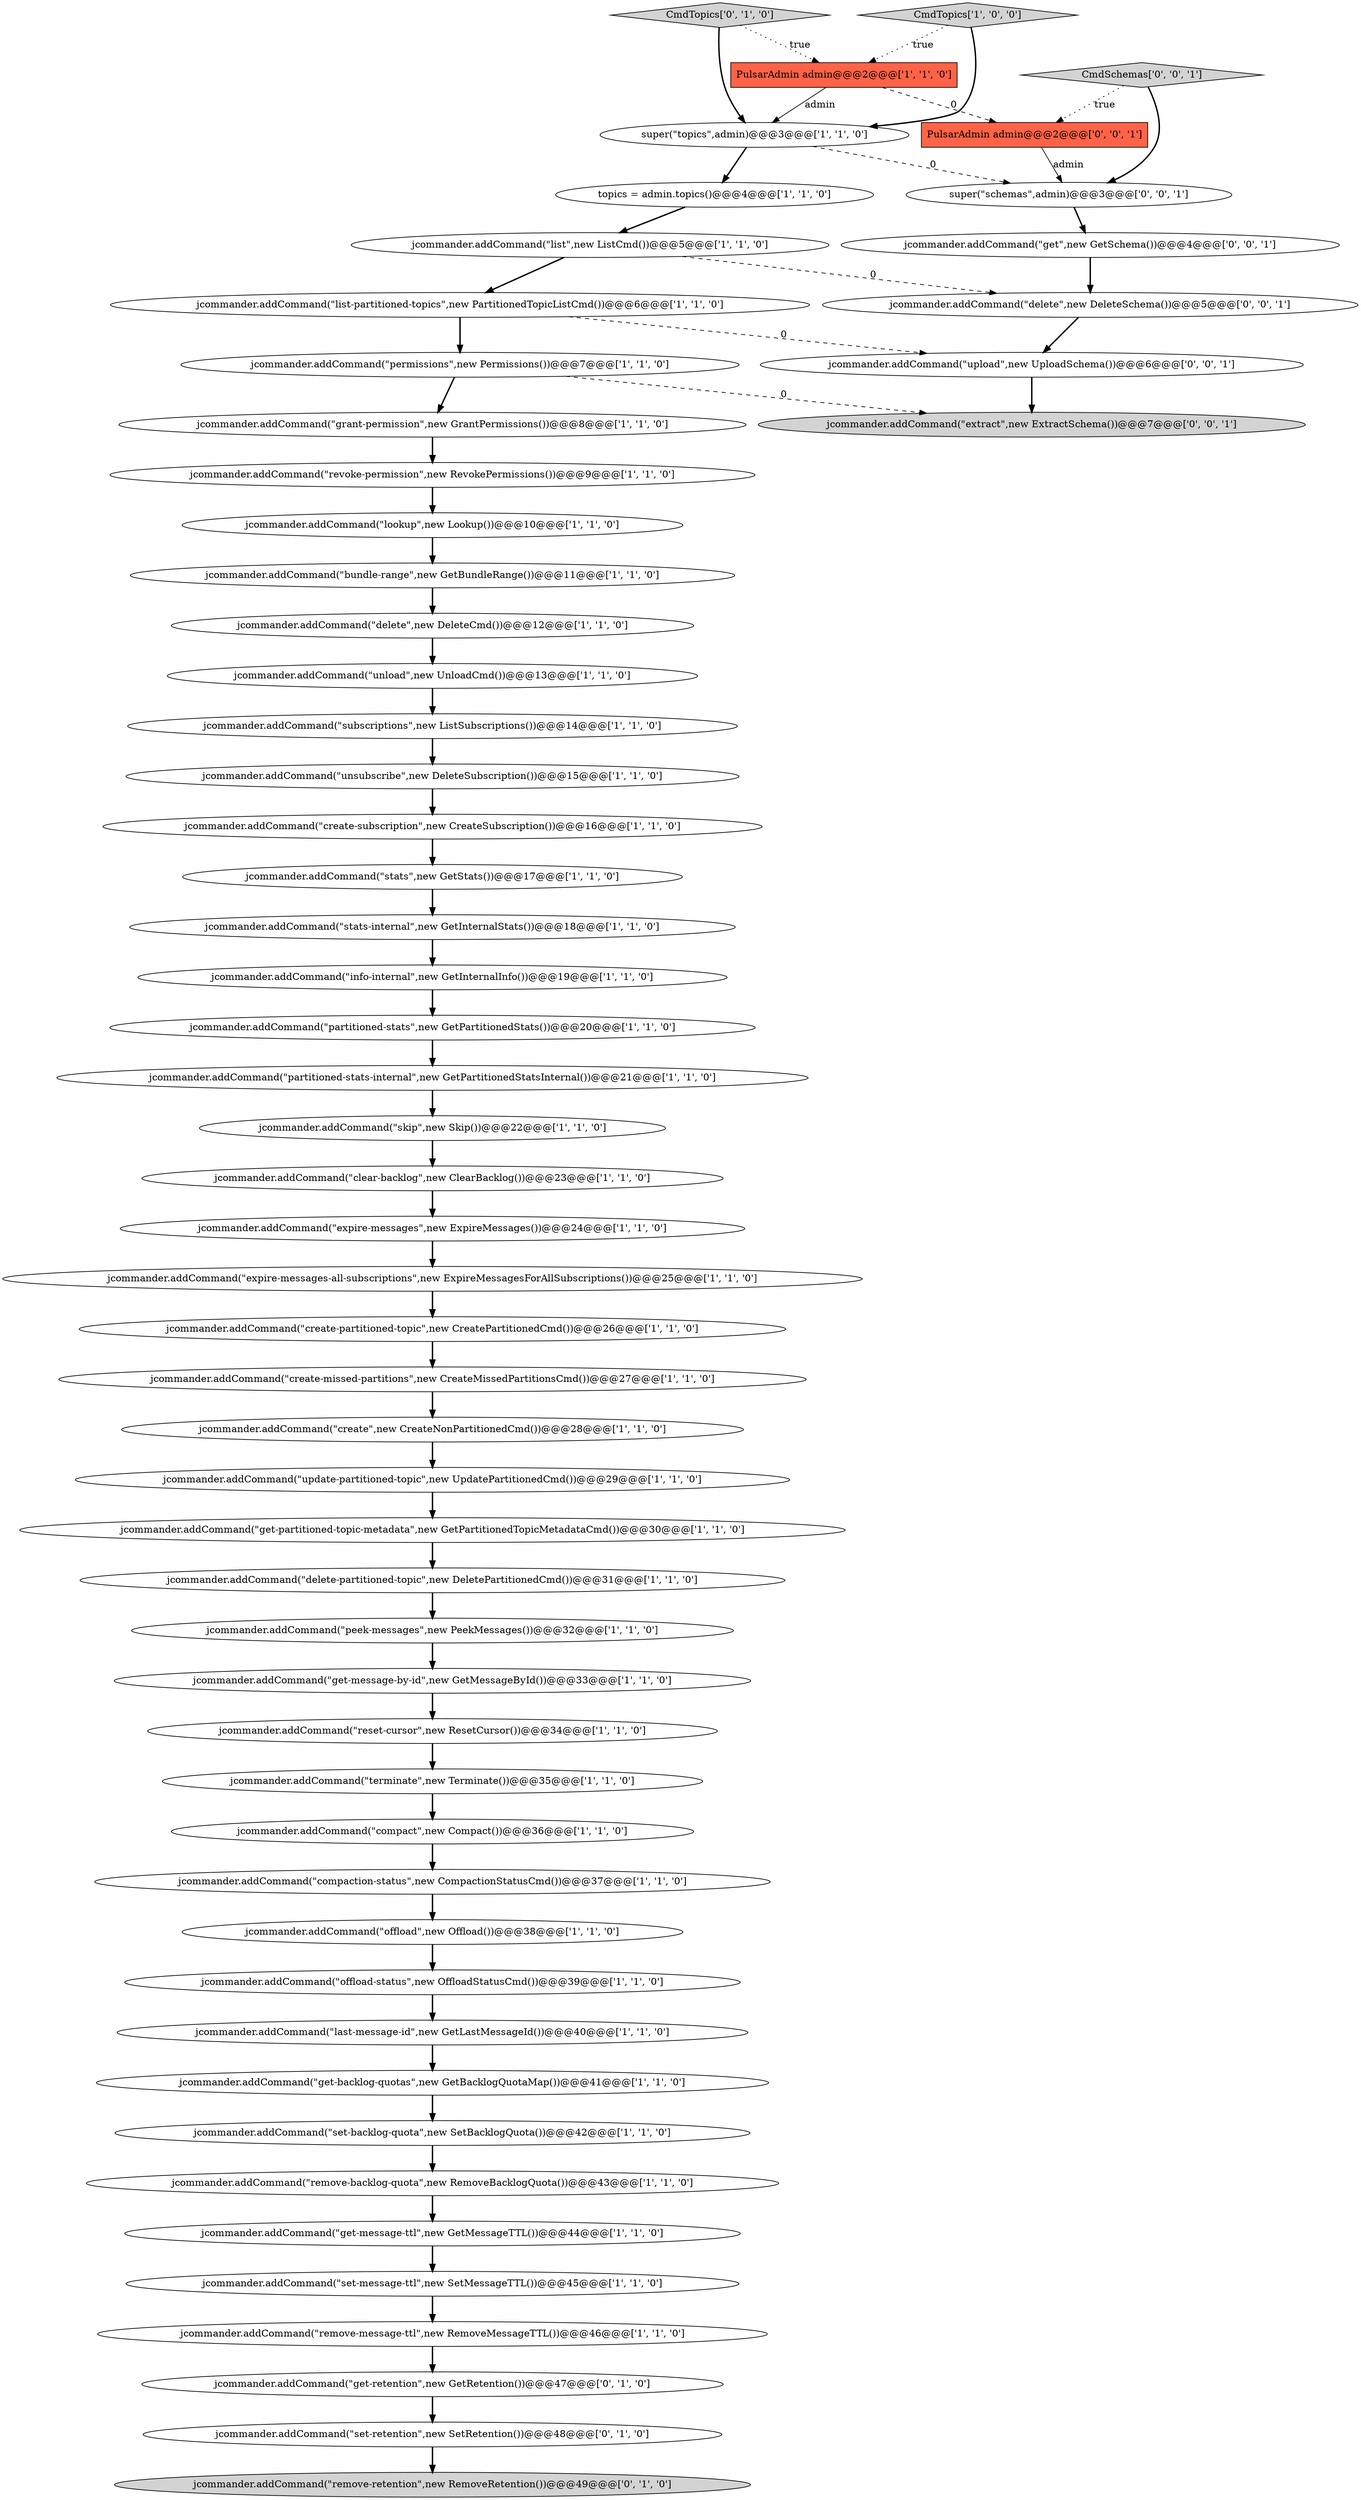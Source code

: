 digraph {
37 [style = filled, label = "jcommander.addCommand(\"terminate\",new Terminate())@@@35@@@['1', '1', '0']", fillcolor = white, shape = ellipse image = "AAA0AAABBB1BBB"];
48 [style = filled, label = "jcommander.addCommand(\"remove-retention\",new RemoveRetention())@@@49@@@['0', '1', '0']", fillcolor = lightgray, shape = ellipse image = "AAA1AAABBB2BBB"];
16 [style = filled, label = "jcommander.addCommand(\"list\",new ListCmd())@@@5@@@['1', '1', '0']", fillcolor = white, shape = ellipse image = "AAA0AAABBB1BBB"];
49 [style = filled, label = "CmdTopics['0', '1', '0']", fillcolor = lightgray, shape = diamond image = "AAA0AAABBB2BBB"];
13 [style = filled, label = "jcommander.addCommand(\"lookup\",new Lookup())@@@10@@@['1', '1', '0']", fillcolor = white, shape = ellipse image = "AAA0AAABBB1BBB"];
19 [style = filled, label = "jcommander.addCommand(\"partitioned-stats\",new GetPartitionedStats())@@@20@@@['1', '1', '0']", fillcolor = white, shape = ellipse image = "AAA0AAABBB1BBB"];
36 [style = filled, label = "CmdTopics['1', '0', '0']", fillcolor = lightgray, shape = diamond image = "AAA0AAABBB1BBB"];
53 [style = filled, label = "CmdSchemas['0', '0', '1']", fillcolor = lightgray, shape = diamond image = "AAA0AAABBB3BBB"];
2 [style = filled, label = "jcommander.addCommand(\"delete\",new DeleteCmd())@@@12@@@['1', '1', '0']", fillcolor = white, shape = ellipse image = "AAA0AAABBB1BBB"];
54 [style = filled, label = "jcommander.addCommand(\"delete\",new DeleteSchema())@@@5@@@['0', '0', '1']", fillcolor = white, shape = ellipse image = "AAA0AAABBB3BBB"];
52 [style = filled, label = "jcommander.addCommand(\"upload\",new UploadSchema())@@@6@@@['0', '0', '1']", fillcolor = white, shape = ellipse image = "AAA0AAABBB3BBB"];
41 [style = filled, label = "jcommander.addCommand(\"get-message-by-id\",new GetMessageById())@@@33@@@['1', '1', '0']", fillcolor = white, shape = ellipse image = "AAA0AAABBB1BBB"];
22 [style = filled, label = "jcommander.addCommand(\"set-message-ttl\",new SetMessageTTL())@@@45@@@['1', '1', '0']", fillcolor = white, shape = ellipse image = "AAA0AAABBB1BBB"];
30 [style = filled, label = "jcommander.addCommand(\"partitioned-stats-internal\",new GetPartitionedStatsInternal())@@@21@@@['1', '1', '0']", fillcolor = white, shape = ellipse image = "AAA0AAABBB1BBB"];
47 [style = filled, label = "jcommander.addCommand(\"set-retention\",new SetRetention())@@@48@@@['0', '1', '0']", fillcolor = white, shape = ellipse image = "AAA1AAABBB2BBB"];
55 [style = filled, label = "jcommander.addCommand(\"extract\",new ExtractSchema())@@@7@@@['0', '0', '1']", fillcolor = lightgray, shape = ellipse image = "AAA0AAABBB3BBB"];
7 [style = filled, label = "jcommander.addCommand(\"expire-messages-all-subscriptions\",new ExpireMessagesForAllSubscriptions())@@@25@@@['1', '1', '0']", fillcolor = white, shape = ellipse image = "AAA0AAABBB1BBB"];
31 [style = filled, label = "jcommander.addCommand(\"offload-status\",new OffloadStatusCmd())@@@39@@@['1', '1', '0']", fillcolor = white, shape = ellipse image = "AAA0AAABBB1BBB"];
28 [style = filled, label = "jcommander.addCommand(\"permissions\",new Permissions())@@@7@@@['1', '1', '0']", fillcolor = white, shape = ellipse image = "AAA0AAABBB1BBB"];
17 [style = filled, label = "jcommander.addCommand(\"create-missed-partitions\",new CreateMissedPartitionsCmd())@@@27@@@['1', '1', '0']", fillcolor = white, shape = ellipse image = "AAA0AAABBB1BBB"];
5 [style = filled, label = "topics = admin.topics()@@@4@@@['1', '1', '0']", fillcolor = white, shape = ellipse image = "AAA0AAABBB1BBB"];
39 [style = filled, label = "jcommander.addCommand(\"last-message-id\",new GetLastMessageId())@@@40@@@['1', '1', '0']", fillcolor = white, shape = ellipse image = "AAA0AAABBB1BBB"];
0 [style = filled, label = "jcommander.addCommand(\"compaction-status\",new CompactionStatusCmd())@@@37@@@['1', '1', '0']", fillcolor = white, shape = ellipse image = "AAA0AAABBB1BBB"];
25 [style = filled, label = "jcommander.addCommand(\"update-partitioned-topic\",new UpdatePartitionedCmd())@@@29@@@['1', '1', '0']", fillcolor = white, shape = ellipse image = "AAA0AAABBB1BBB"];
43 [style = filled, label = "jcommander.addCommand(\"create-partitioned-topic\",new CreatePartitionedCmd())@@@26@@@['1', '1', '0']", fillcolor = white, shape = ellipse image = "AAA0AAABBB1BBB"];
32 [style = filled, label = "PulsarAdmin admin@@@2@@@['1', '1', '0']", fillcolor = tomato, shape = box image = "AAA0AAABBB1BBB"];
20 [style = filled, label = "jcommander.addCommand(\"subscriptions\",new ListSubscriptions())@@@14@@@['1', '1', '0']", fillcolor = white, shape = ellipse image = "AAA0AAABBB1BBB"];
4 [style = filled, label = "jcommander.addCommand(\"grant-permission\",new GrantPermissions())@@@8@@@['1', '1', '0']", fillcolor = white, shape = ellipse image = "AAA0AAABBB1BBB"];
26 [style = filled, label = "jcommander.addCommand(\"set-backlog-quota\",new SetBacklogQuota())@@@42@@@['1', '1', '0']", fillcolor = white, shape = ellipse image = "AAA0AAABBB1BBB"];
56 [style = filled, label = "super(\"schemas\",admin)@@@3@@@['0', '0', '1']", fillcolor = white, shape = ellipse image = "AAA0AAABBB3BBB"];
12 [style = filled, label = "jcommander.addCommand(\"create-subscription\",new CreateSubscription())@@@16@@@['1', '1', '0']", fillcolor = white, shape = ellipse image = "AAA0AAABBB1BBB"];
45 [style = filled, label = "jcommander.addCommand(\"get-partitioned-topic-metadata\",new GetPartitionedTopicMetadataCmd())@@@30@@@['1', '1', '0']", fillcolor = white, shape = ellipse image = "AAA0AAABBB1BBB"];
11 [style = filled, label = "jcommander.addCommand(\"list-partitioned-topics\",new PartitionedTopicListCmd())@@@6@@@['1', '1', '0']", fillcolor = white, shape = ellipse image = "AAA0AAABBB1BBB"];
24 [style = filled, label = "jcommander.addCommand(\"clear-backlog\",new ClearBacklog())@@@23@@@['1', '1', '0']", fillcolor = white, shape = ellipse image = "AAA0AAABBB1BBB"];
38 [style = filled, label = "jcommander.addCommand(\"remove-backlog-quota\",new RemoveBacklogQuota())@@@43@@@['1', '1', '0']", fillcolor = white, shape = ellipse image = "AAA0AAABBB1BBB"];
40 [style = filled, label = "jcommander.addCommand(\"revoke-permission\",new RevokePermissions())@@@9@@@['1', '1', '0']", fillcolor = white, shape = ellipse image = "AAA0AAABBB1BBB"];
3 [style = filled, label = "jcommander.addCommand(\"remove-message-ttl\",new RemoveMessageTTL())@@@46@@@['1', '1', '0']", fillcolor = white, shape = ellipse image = "AAA0AAABBB1BBB"];
27 [style = filled, label = "jcommander.addCommand(\"reset-cursor\",new ResetCursor())@@@34@@@['1', '1', '0']", fillcolor = white, shape = ellipse image = "AAA0AAABBB1BBB"];
46 [style = filled, label = "jcommander.addCommand(\"get-retention\",new GetRetention())@@@47@@@['0', '1', '0']", fillcolor = white, shape = ellipse image = "AAA1AAABBB2BBB"];
34 [style = filled, label = "jcommander.addCommand(\"compact\",new Compact())@@@36@@@['1', '1', '0']", fillcolor = white, shape = ellipse image = "AAA0AAABBB1BBB"];
50 [style = filled, label = "jcommander.addCommand(\"get\",new GetSchema())@@@4@@@['0', '0', '1']", fillcolor = white, shape = ellipse image = "AAA0AAABBB3BBB"];
44 [style = filled, label = "jcommander.addCommand(\"bundle-range\",new GetBundleRange())@@@11@@@['1', '1', '0']", fillcolor = white, shape = ellipse image = "AAA0AAABBB1BBB"];
51 [style = filled, label = "PulsarAdmin admin@@@2@@@['0', '0', '1']", fillcolor = tomato, shape = box image = "AAA0AAABBB3BBB"];
18 [style = filled, label = "jcommander.addCommand(\"info-internal\",new GetInternalInfo())@@@19@@@['1', '1', '0']", fillcolor = white, shape = ellipse image = "AAA0AAABBB1BBB"];
21 [style = filled, label = "jcommander.addCommand(\"delete-partitioned-topic\",new DeletePartitionedCmd())@@@31@@@['1', '1', '0']", fillcolor = white, shape = ellipse image = "AAA0AAABBB1BBB"];
23 [style = filled, label = "super(\"topics\",admin)@@@3@@@['1', '1', '0']", fillcolor = white, shape = ellipse image = "AAA0AAABBB1BBB"];
1 [style = filled, label = "jcommander.addCommand(\"stats-internal\",new GetInternalStats())@@@18@@@['1', '1', '0']", fillcolor = white, shape = ellipse image = "AAA0AAABBB1BBB"];
33 [style = filled, label = "jcommander.addCommand(\"unload\",new UnloadCmd())@@@13@@@['1', '1', '0']", fillcolor = white, shape = ellipse image = "AAA0AAABBB1BBB"];
35 [style = filled, label = "jcommander.addCommand(\"offload\",new Offload())@@@38@@@['1', '1', '0']", fillcolor = white, shape = ellipse image = "AAA0AAABBB1BBB"];
10 [style = filled, label = "jcommander.addCommand(\"get-backlog-quotas\",new GetBacklogQuotaMap())@@@41@@@['1', '1', '0']", fillcolor = white, shape = ellipse image = "AAA0AAABBB1BBB"];
6 [style = filled, label = "jcommander.addCommand(\"get-message-ttl\",new GetMessageTTL())@@@44@@@['1', '1', '0']", fillcolor = white, shape = ellipse image = "AAA0AAABBB1BBB"];
8 [style = filled, label = "jcommander.addCommand(\"skip\",new Skip())@@@22@@@['1', '1', '0']", fillcolor = white, shape = ellipse image = "AAA0AAABBB1BBB"];
42 [style = filled, label = "jcommander.addCommand(\"stats\",new GetStats())@@@17@@@['1', '1', '0']", fillcolor = white, shape = ellipse image = "AAA0AAABBB1BBB"];
15 [style = filled, label = "jcommander.addCommand(\"create\",new CreateNonPartitionedCmd())@@@28@@@['1', '1', '0']", fillcolor = white, shape = ellipse image = "AAA0AAABBB1BBB"];
29 [style = filled, label = "jcommander.addCommand(\"unsubscribe\",new DeleteSubscription())@@@15@@@['1', '1', '0']", fillcolor = white, shape = ellipse image = "AAA0AAABBB1BBB"];
14 [style = filled, label = "jcommander.addCommand(\"expire-messages\",new ExpireMessages())@@@24@@@['1', '1', '0']", fillcolor = white, shape = ellipse image = "AAA0AAABBB1BBB"];
9 [style = filled, label = "jcommander.addCommand(\"peek-messages\",new PeekMessages())@@@32@@@['1', '1', '0']", fillcolor = white, shape = ellipse image = "AAA0AAABBB1BBB"];
11->52 [style = dashed, label="0"];
14->7 [style = bold, label=""];
4->40 [style = bold, label=""];
41->27 [style = bold, label=""];
26->38 [style = bold, label=""];
46->47 [style = bold, label=""];
38->6 [style = bold, label=""];
19->30 [style = bold, label=""];
51->56 [style = solid, label="admin"];
0->35 [style = bold, label=""];
35->31 [style = bold, label=""];
3->46 [style = bold, label=""];
32->51 [style = dashed, label="0"];
7->43 [style = bold, label=""];
53->51 [style = dotted, label="true"];
45->21 [style = bold, label=""];
36->32 [style = dotted, label="true"];
42->1 [style = bold, label=""];
22->3 [style = bold, label=""];
53->56 [style = bold, label=""];
16->54 [style = dashed, label="0"];
1->18 [style = bold, label=""];
23->56 [style = dashed, label="0"];
33->20 [style = bold, label=""];
27->37 [style = bold, label=""];
13->44 [style = bold, label=""];
32->23 [style = solid, label="admin"];
6->22 [style = bold, label=""];
54->52 [style = bold, label=""];
34->0 [style = bold, label=""];
36->23 [style = bold, label=""];
47->48 [style = bold, label=""];
28->4 [style = bold, label=""];
52->55 [style = bold, label=""];
12->42 [style = bold, label=""];
37->34 [style = bold, label=""];
44->2 [style = bold, label=""];
39->10 [style = bold, label=""];
40->13 [style = bold, label=""];
18->19 [style = bold, label=""];
17->15 [style = bold, label=""];
49->23 [style = bold, label=""];
25->45 [style = bold, label=""];
23->5 [style = bold, label=""];
43->17 [style = bold, label=""];
2->33 [style = bold, label=""];
20->29 [style = bold, label=""];
29->12 [style = bold, label=""];
21->9 [style = bold, label=""];
49->32 [style = dotted, label="true"];
30->8 [style = bold, label=""];
8->24 [style = bold, label=""];
24->14 [style = bold, label=""];
15->25 [style = bold, label=""];
31->39 [style = bold, label=""];
11->28 [style = bold, label=""];
16->11 [style = bold, label=""];
28->55 [style = dashed, label="0"];
5->16 [style = bold, label=""];
9->41 [style = bold, label=""];
10->26 [style = bold, label=""];
50->54 [style = bold, label=""];
56->50 [style = bold, label=""];
}
